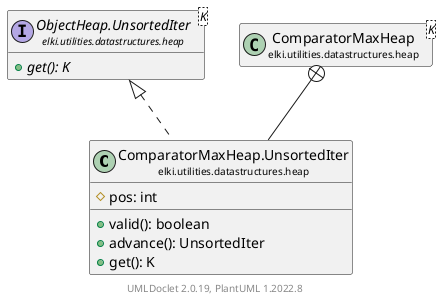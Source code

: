 @startuml
    remove .*\.(Instance|Par|Parameterizer|Factory)$
    set namespaceSeparator none
    hide empty fields
    hide empty methods

    class "<size:14>ComparatorMaxHeap.UnsortedIter\n<size:10>elki.utilities.datastructures.heap" as elki.utilities.datastructures.heap.ComparatorMaxHeap.UnsortedIter [[ComparatorMaxHeap.UnsortedIter.html]] {
        #pos: int
        +valid(): boolean
        +advance(): UnsortedIter
        +get(): K
    }

    interface "<size:14>ObjectHeap.UnsortedIter\n<size:10>elki.utilities.datastructures.heap" as elki.utilities.datastructures.heap.ObjectHeap.UnsortedIter<K> [[ObjectHeap.UnsortedIter.html]] {
        {abstract} +get(): K
    }
    class "<size:14>ComparatorMaxHeap\n<size:10>elki.utilities.datastructures.heap" as elki.utilities.datastructures.heap.ComparatorMaxHeap<K> [[ComparatorMaxHeap.html]]

    elki.utilities.datastructures.heap.ObjectHeap.UnsortedIter <|.. elki.utilities.datastructures.heap.ComparatorMaxHeap.UnsortedIter
    elki.utilities.datastructures.heap.ComparatorMaxHeap +-- elki.utilities.datastructures.heap.ComparatorMaxHeap.UnsortedIter

    center footer UMLDoclet 2.0.19, PlantUML 1.2022.8
@enduml
